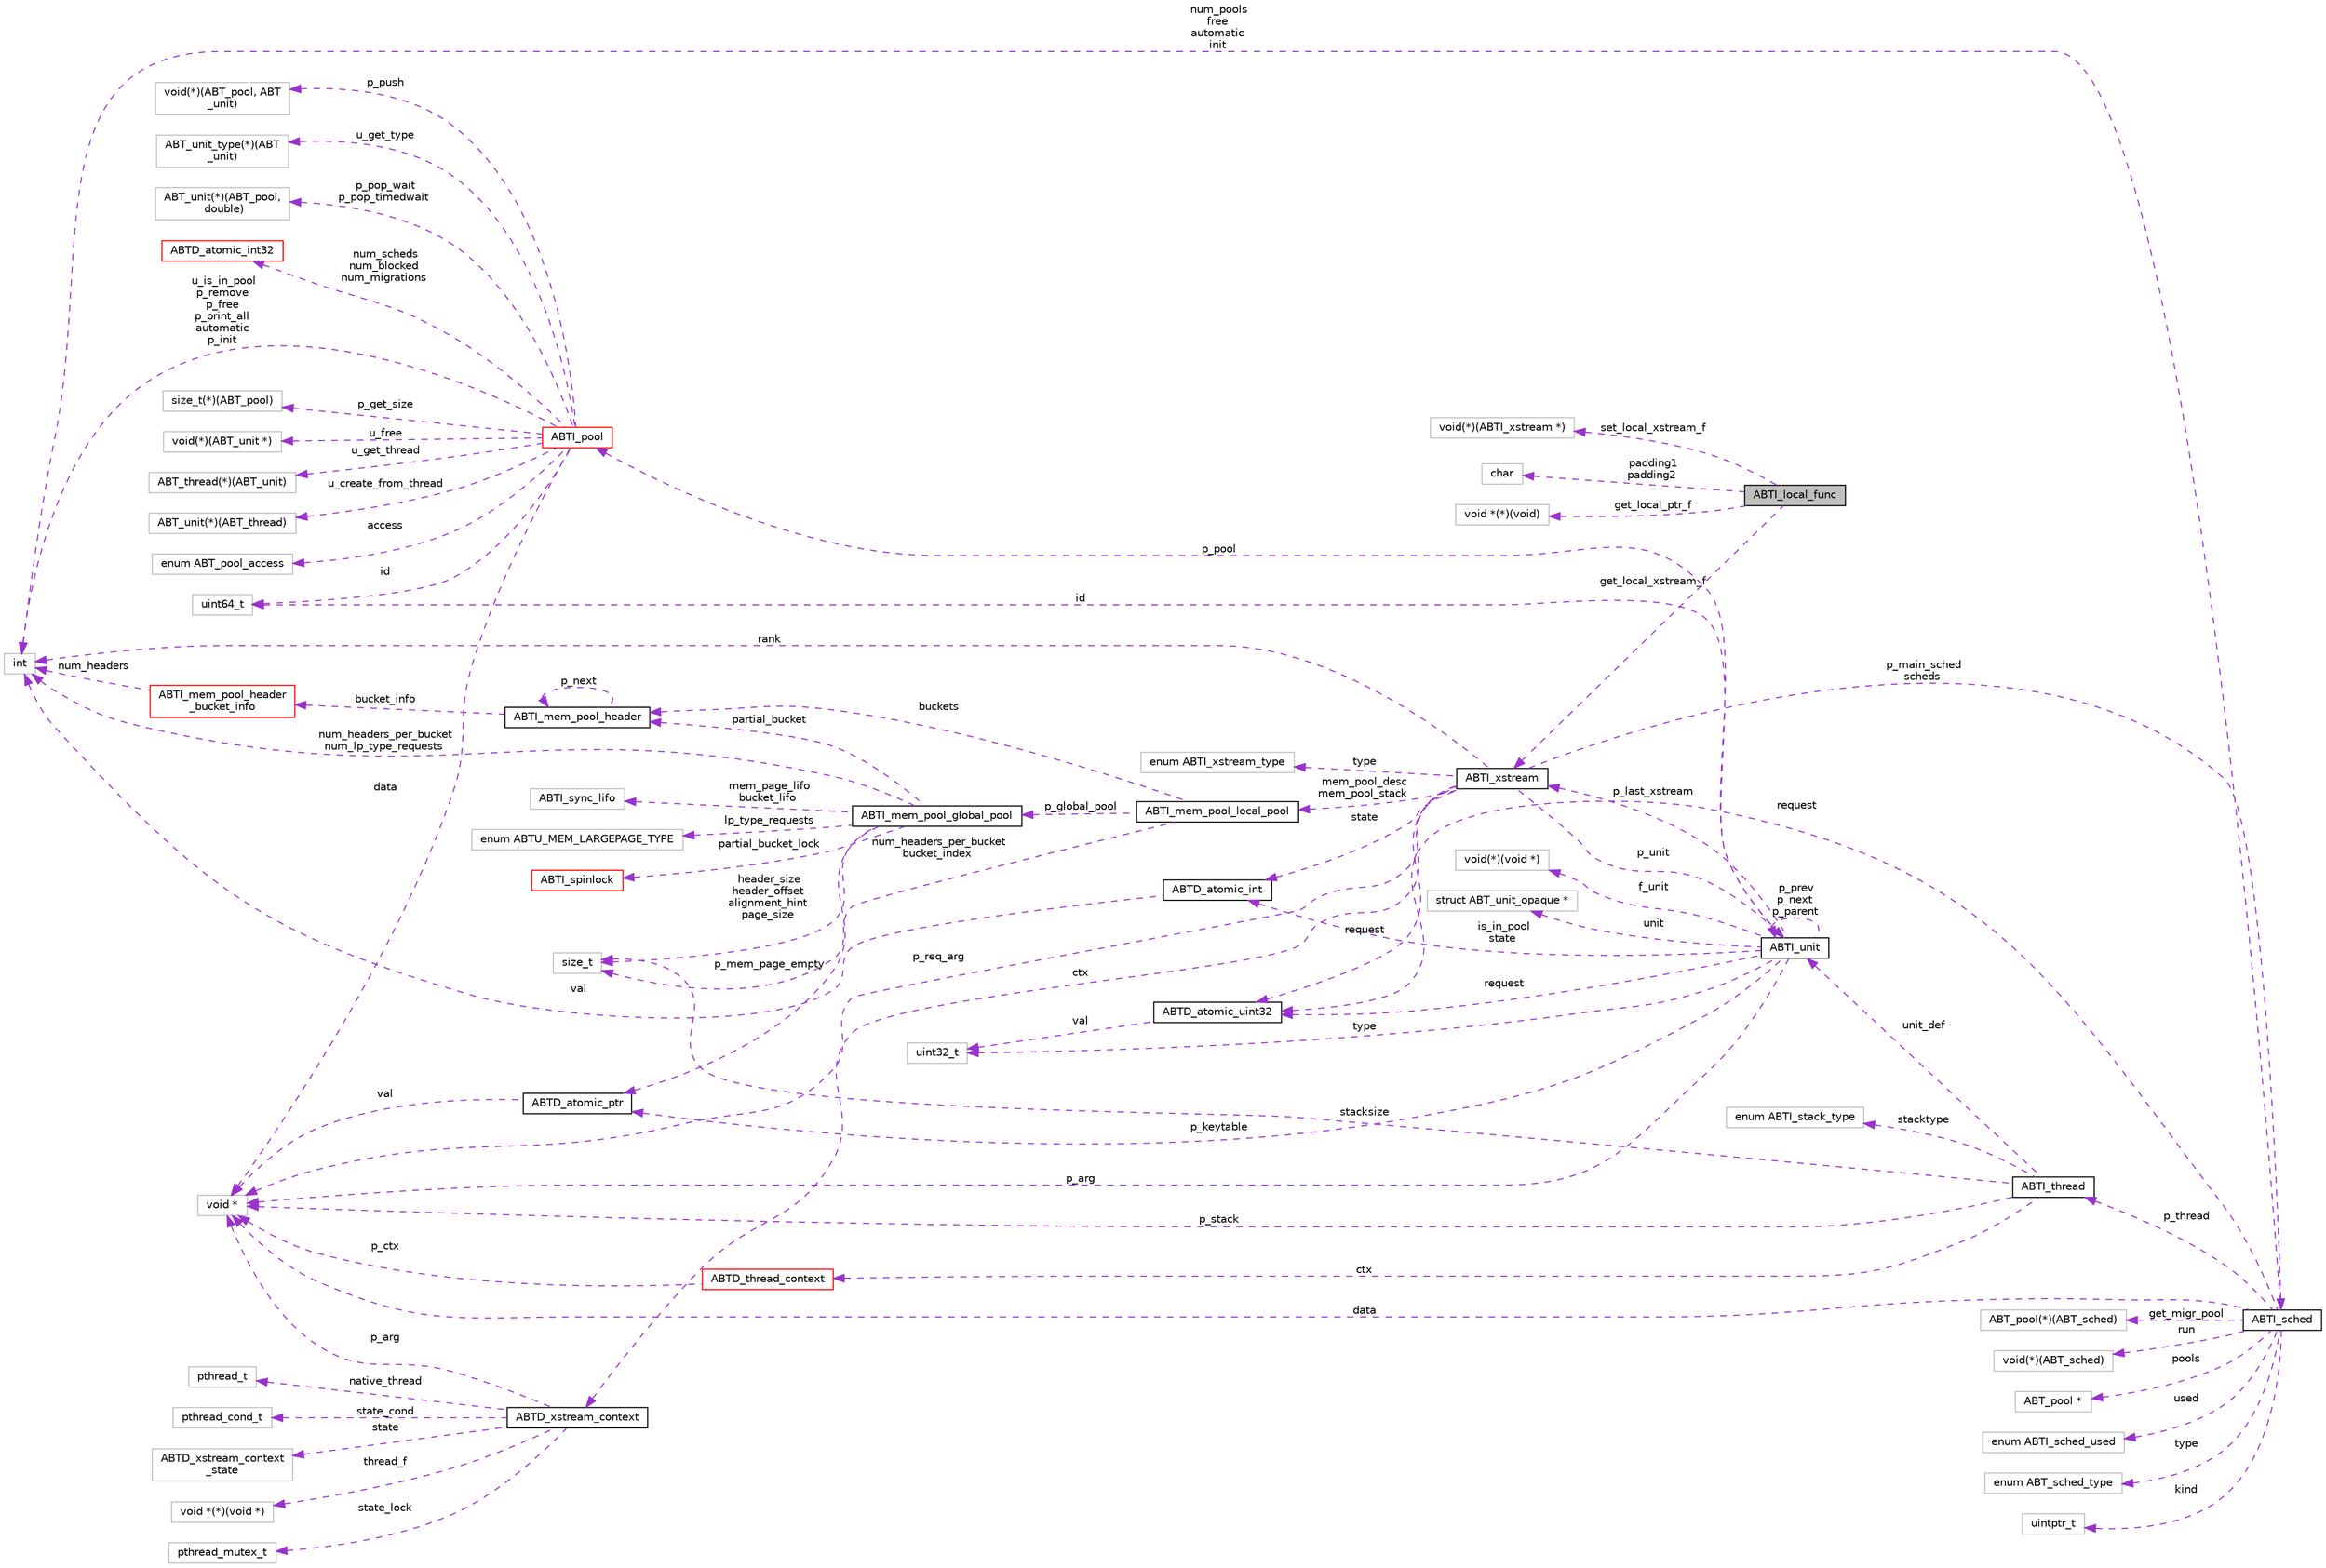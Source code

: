 digraph "ABTI_local_func"
{
  edge [fontname="Helvetica",fontsize="10",labelfontname="Helvetica",labelfontsize="10"];
  node [fontname="Helvetica",fontsize="10",shape=record];
  rankdir="LR";
  Node1 [label="ABTI_local_func",height=0.2,width=0.4,color="black", fillcolor="grey75", style="filled" fontcolor="black"];
  Node2 -> Node1 [dir="back",color="darkorchid3",fontsize="10",style="dashed",label=" set_local_xstream_f" ,fontname="Helvetica"];
  Node2 [label="void(*)(ABTI_xstream *)",height=0.2,width=0.4,color="grey75", fillcolor="white", style="filled"];
  Node3 -> Node1 [dir="back",color="darkorchid3",fontsize="10",style="dashed",label=" padding1\npadding2" ,fontname="Helvetica"];
  Node3 [label="char",height=0.2,width=0.4,color="grey75", fillcolor="white", style="filled"];
  Node4 -> Node1 [dir="back",color="darkorchid3",fontsize="10",style="dashed",label=" get_local_xstream_f" ,fontname="Helvetica"];
  Node4 [label="ABTI_xstream",height=0.2,width=0.4,color="black", fillcolor="white", style="filled",URL="$dc/d3f/structABTI__xstream.html"];
  Node5 -> Node4 [dir="back",color="darkorchid3",fontsize="10",style="dashed",label=" ctx" ,fontname="Helvetica"];
  Node5 [label="ABTD_xstream_context",height=0.2,width=0.4,color="black", fillcolor="white", style="filled",URL="$df/dec/structABTD__xstream__context.html"];
  Node6 -> Node5 [dir="back",color="darkorchid3",fontsize="10",style="dashed",label=" state" ,fontname="Helvetica"];
  Node6 [label="ABTD_xstream_context\l_state",height=0.2,width=0.4,color="grey75", fillcolor="white", style="filled"];
  Node7 -> Node5 [dir="back",color="darkorchid3",fontsize="10",style="dashed",label=" thread_f" ,fontname="Helvetica"];
  Node7 [label="void *(*)(void *)",height=0.2,width=0.4,color="grey75", fillcolor="white", style="filled"];
  Node8 -> Node5 [dir="back",color="darkorchid3",fontsize="10",style="dashed",label=" state_lock" ,fontname="Helvetica"];
  Node8 [label="pthread_mutex_t",height=0.2,width=0.4,color="grey75", fillcolor="white", style="filled"];
  Node9 -> Node5 [dir="back",color="darkorchid3",fontsize="10",style="dashed",label=" native_thread" ,fontname="Helvetica"];
  Node9 [label="pthread_t",height=0.2,width=0.4,color="grey75", fillcolor="white", style="filled"];
  Node10 -> Node5 [dir="back",color="darkorchid3",fontsize="10",style="dashed",label=" state_cond" ,fontname="Helvetica"];
  Node10 [label="pthread_cond_t",height=0.2,width=0.4,color="grey75", fillcolor="white", style="filled"];
  Node11 -> Node5 [dir="back",color="darkorchid3",fontsize="10",style="dashed",label=" p_arg" ,fontname="Helvetica"];
  Node11 [label="void *",height=0.2,width=0.4,color="grey75", fillcolor="white", style="filled"];
  Node12 -> Node4 [dir="back",color="darkorchid3",fontsize="10",style="dashed",label=" p_main_sched\nscheds" ,fontname="Helvetica"];
  Node12 [label="ABTI_sched",height=0.2,width=0.4,color="black", fillcolor="white", style="filled",URL="$d0/dd5/structABTI__sched.html"];
  Node13 -> Node12 [dir="back",color="darkorchid3",fontsize="10",style="dashed",label=" p_thread" ,fontname="Helvetica"];
  Node13 [label="ABTI_thread",height=0.2,width=0.4,color="black", fillcolor="white", style="filled",URL="$d3/d55/structABTI__thread.html"];
  Node14 -> Node13 [dir="back",color="darkorchid3",fontsize="10",style="dashed",label=" stacksize" ,fontname="Helvetica"];
  Node14 [label="size_t",height=0.2,width=0.4,color="grey75", fillcolor="white", style="filled"];
  Node15 -> Node13 [dir="back",color="darkorchid3",fontsize="10",style="dashed",label=" ctx" ,fontname="Helvetica"];
  Node15 [label="ABTD_thread_context",height=0.2,width=0.4,color="red", fillcolor="white", style="filled",URL="$d5/de4/structABTD__thread__context.html"];
  Node11 -> Node15 [dir="back",color="darkorchid3",fontsize="10",style="dashed",label=" p_ctx" ,fontname="Helvetica"];
  Node16 -> Node13 [dir="back",color="darkorchid3",fontsize="10",style="dashed",label=" stacktype" ,fontname="Helvetica"];
  Node16 [label="enum ABTI_stack_type",height=0.2,width=0.4,color="grey75", fillcolor="white", style="filled"];
  Node11 -> Node13 [dir="back",color="darkorchid3",fontsize="10",style="dashed",label=" p_stack" ,fontname="Helvetica"];
  Node17 -> Node13 [dir="back",color="darkorchid3",fontsize="10",style="dashed",label=" unit_def" ,fontname="Helvetica"];
  Node17 [label="ABTI_unit",height=0.2,width=0.4,color="black", fillcolor="white", style="filled",URL="$dc/d58/structABTI__unit.html"];
  Node18 -> Node17 [dir="back",color="darkorchid3",fontsize="10",style="dashed",label=" f_unit" ,fontname="Helvetica"];
  Node18 [label="void(*)(void *)",height=0.2,width=0.4,color="grey75", fillcolor="white", style="filled"];
  Node19 -> Node17 [dir="back",color="darkorchid3",fontsize="10",style="dashed",label=" id" ,fontname="Helvetica"];
  Node19 [label="uint64_t",height=0.2,width=0.4,color="grey75", fillcolor="white", style="filled"];
  Node20 -> Node17 [dir="back",color="darkorchid3",fontsize="10",style="dashed",label=" p_pool" ,fontname="Helvetica"];
  Node20 [label="ABTI_pool",height=0.2,width=0.4,color="red", fillcolor="white", style="filled",URL="$df/d65/structABTI__pool.html"];
  Node21 -> Node20 [dir="back",color="darkorchid3",fontsize="10",style="dashed",label=" p_get_size" ,fontname="Helvetica"];
  Node21 [label="size_t(*)(ABT_pool)",height=0.2,width=0.4,color="grey75", fillcolor="white", style="filled"];
  Node22 -> Node20 [dir="back",color="darkorchid3",fontsize="10",style="dashed",label=" u_free" ,fontname="Helvetica"];
  Node22 [label="void(*)(ABT_unit *)",height=0.2,width=0.4,color="grey75", fillcolor="white", style="filled"];
  Node23 -> Node20 [dir="back",color="darkorchid3",fontsize="10",style="dashed",label=" u_get_thread" ,fontname="Helvetica"];
  Node23 [label="ABT_thread(*)(ABT_unit)",height=0.2,width=0.4,color="grey75", fillcolor="white", style="filled"];
  Node24 -> Node20 [dir="back",color="darkorchid3",fontsize="10",style="dashed",label=" u_create_from_thread" ,fontname="Helvetica"];
  Node24 [label="ABT_unit(*)(ABT_thread)",height=0.2,width=0.4,color="grey75", fillcolor="white", style="filled"];
  Node19 -> Node20 [dir="back",color="darkorchid3",fontsize="10",style="dashed",label=" id" ,fontname="Helvetica"];
  Node25 -> Node20 [dir="back",color="darkorchid3",fontsize="10",style="dashed",label=" access" ,fontname="Helvetica"];
  Node25 [label="enum ABT_pool_access",height=0.2,width=0.4,color="grey75", fillcolor="white", style="filled"];
  Node26 -> Node20 [dir="back",color="darkorchid3",fontsize="10",style="dashed",label=" p_push" ,fontname="Helvetica"];
  Node26 [label="void(*)(ABT_pool, ABT\l_unit)",height=0.2,width=0.4,color="grey75", fillcolor="white", style="filled"];
  Node27 -> Node20 [dir="back",color="darkorchid3",fontsize="10",style="dashed",label=" u_get_type" ,fontname="Helvetica"];
  Node27 [label="ABT_unit_type(*)(ABT\l_unit)",height=0.2,width=0.4,color="grey75", fillcolor="white", style="filled"];
  Node28 -> Node20 [dir="back",color="darkorchid3",fontsize="10",style="dashed",label=" p_pop_wait\np_pop_timedwait" ,fontname="Helvetica"];
  Node28 [label="ABT_unit(*)(ABT_pool,\l double)",height=0.2,width=0.4,color="grey75", fillcolor="white", style="filled"];
  Node29 -> Node20 [dir="back",color="darkorchid3",fontsize="10",style="dashed",label=" u_is_in_pool\np_remove\np_free\np_print_all\nautomatic\np_init" ,fontname="Helvetica"];
  Node29 [label="int",height=0.2,width=0.4,color="grey75", fillcolor="white", style="filled"];
  Node30 -> Node20 [dir="back",color="darkorchid3",fontsize="10",style="dashed",label=" num_scheds\nnum_blocked\nnum_migrations" ,fontname="Helvetica"];
  Node30 [label="ABTD_atomic_int32",height=0.2,width=0.4,color="red", fillcolor="white", style="filled",URL="$db/d9a/structABTD__atomic__int32.html"];
  Node11 -> Node20 [dir="back",color="darkorchid3",fontsize="10",style="dashed",label=" data" ,fontname="Helvetica"];
  Node4 -> Node17 [dir="back",color="darkorchid3",fontsize="10",style="dashed",label=" p_last_xstream" ,fontname="Helvetica"];
  Node31 -> Node17 [dir="back",color="darkorchid3",fontsize="10",style="dashed",label=" type" ,fontname="Helvetica"];
  Node31 [label="uint32_t",height=0.2,width=0.4,color="grey75", fillcolor="white", style="filled"];
  Node32 -> Node17 [dir="back",color="darkorchid3",fontsize="10",style="dashed",label=" is_in_pool\nstate" ,fontname="Helvetica"];
  Node32 [label="ABTD_atomic_int",height=0.2,width=0.4,color="black", fillcolor="white", style="filled",URL="$d5/df5/structABTD__atomic__int.html"];
  Node29 -> Node32 [dir="back",color="darkorchid3",fontsize="10",style="dashed",label=" val" ,fontname="Helvetica"];
  Node33 -> Node17 [dir="back",color="darkorchid3",fontsize="10",style="dashed",label=" p_keytable" ,fontname="Helvetica"];
  Node33 [label="ABTD_atomic_ptr",height=0.2,width=0.4,color="black", fillcolor="white", style="filled",URL="$df/d5b/structABTD__atomic__ptr.html"];
  Node11 -> Node33 [dir="back",color="darkorchid3",fontsize="10",style="dashed",label=" val" ,fontname="Helvetica"];
  Node34 -> Node17 [dir="back",color="darkorchid3",fontsize="10",style="dashed",label=" request" ,fontname="Helvetica"];
  Node34 [label="ABTD_atomic_uint32",height=0.2,width=0.4,color="black", fillcolor="white", style="filled",URL="$db/df7/structABTD__atomic__uint32.html"];
  Node31 -> Node34 [dir="back",color="darkorchid3",fontsize="10",style="dashed",label=" val" ,fontname="Helvetica"];
  Node11 -> Node17 [dir="back",color="darkorchid3",fontsize="10",style="dashed",label=" p_arg" ,fontname="Helvetica"];
  Node35 -> Node17 [dir="back",color="darkorchid3",fontsize="10",style="dashed",label=" unit" ,fontname="Helvetica"];
  Node35 [label="struct ABT_unit_opaque *",height=0.2,width=0.4,color="grey75", fillcolor="white", style="filled"];
  Node17 -> Node17 [dir="back",color="darkorchid3",fontsize="10",style="dashed",label=" p_prev\np_next\np_parent" ,fontname="Helvetica"];
  Node36 -> Node12 [dir="back",color="darkorchid3",fontsize="10",style="dashed",label=" get_migr_pool" ,fontname="Helvetica"];
  Node36 [label="ABT_pool(*)(ABT_sched)",height=0.2,width=0.4,color="grey75", fillcolor="white", style="filled"];
  Node29 -> Node12 [dir="back",color="darkorchid3",fontsize="10",style="dashed",label=" num_pools\nfree\nautomatic\ninit" ,fontname="Helvetica"];
  Node37 -> Node12 [dir="back",color="darkorchid3",fontsize="10",style="dashed",label=" run" ,fontname="Helvetica"];
  Node37 [label="void(*)(ABT_sched)",height=0.2,width=0.4,color="grey75", fillcolor="white", style="filled"];
  Node38 -> Node12 [dir="back",color="darkorchid3",fontsize="10",style="dashed",label=" pools" ,fontname="Helvetica"];
  Node38 [label="ABT_pool *",height=0.2,width=0.4,color="grey75", fillcolor="white", style="filled"];
  Node34 -> Node12 [dir="back",color="darkorchid3",fontsize="10",style="dashed",label=" request" ,fontname="Helvetica"];
  Node39 -> Node12 [dir="back",color="darkorchid3",fontsize="10",style="dashed",label=" used" ,fontname="Helvetica"];
  Node39 [label="enum ABTI_sched_used",height=0.2,width=0.4,color="grey75", fillcolor="white", style="filled"];
  Node11 -> Node12 [dir="back",color="darkorchid3",fontsize="10",style="dashed",label=" data" ,fontname="Helvetica"];
  Node40 -> Node12 [dir="back",color="darkorchid3",fontsize="10",style="dashed",label=" type" ,fontname="Helvetica"];
  Node40 [label="enum ABT_sched_type",height=0.2,width=0.4,color="grey75", fillcolor="white", style="filled"];
  Node41 -> Node12 [dir="back",color="darkorchid3",fontsize="10",style="dashed",label=" kind" ,fontname="Helvetica"];
  Node41 [label="uintptr_t",height=0.2,width=0.4,color="grey75", fillcolor="white", style="filled"];
  Node42 -> Node4 [dir="back",color="darkorchid3",fontsize="10",style="dashed",label=" type" ,fontname="Helvetica"];
  Node42 [label="enum ABTI_xstream_type",height=0.2,width=0.4,color="grey75", fillcolor="white", style="filled"];
  Node32 -> Node4 [dir="back",color="darkorchid3",fontsize="10",style="dashed",label=" state" ,fontname="Helvetica"];
  Node29 -> Node4 [dir="back",color="darkorchid3",fontsize="10",style="dashed",label=" rank" ,fontname="Helvetica"];
  Node43 -> Node4 [dir="back",color="darkorchid3",fontsize="10",style="dashed",label=" mem_pool_desc\nmem_pool_stack" ,fontname="Helvetica"];
  Node43 [label="ABTI_mem_pool_local_pool",height=0.2,width=0.4,color="black", fillcolor="white", style="filled",URL="$d6/d69/structABTI__mem__pool__local__pool.html"];
  Node14 -> Node43 [dir="back",color="darkorchid3",fontsize="10",style="dashed",label=" num_headers_per_bucket\nbucket_index" ,fontname="Helvetica"];
  Node44 -> Node43 [dir="back",color="darkorchid3",fontsize="10",style="dashed",label=" buckets" ,fontname="Helvetica"];
  Node44 [label="ABTI_mem_pool_header",height=0.2,width=0.4,color="black", fillcolor="white", style="filled",URL="$de/d24/structABTI__mem__pool__header.html"];
  Node45 -> Node44 [dir="back",color="darkorchid3",fontsize="10",style="dashed",label=" bucket_info" ,fontname="Helvetica"];
  Node45 [label="ABTI_mem_pool_header\l_bucket_info",height=0.2,width=0.4,color="red", fillcolor="white", style="filled",URL="$d5/d6c/unionABTI__mem__pool__header__bucket__info.html"];
  Node29 -> Node45 [dir="back",color="darkorchid3",fontsize="10",style="dashed",label=" num_headers" ,fontname="Helvetica"];
  Node44 -> Node44 [dir="back",color="darkorchid3",fontsize="10",style="dashed",label=" p_next" ,fontname="Helvetica"];
  Node46 -> Node43 [dir="back",color="darkorchid3",fontsize="10",style="dashed",label=" p_global_pool" ,fontname="Helvetica"];
  Node46 [label="ABTI_mem_pool_global_pool",height=0.2,width=0.4,color="black", fillcolor="white", style="filled",URL="$d7/de4/structABTI__mem__pool__global__pool.html"];
  Node47 -> Node46 [dir="back",color="darkorchid3",fontsize="10",style="dashed",label=" partial_bucket_lock" ,fontname="Helvetica"];
  Node47 [label="ABTI_spinlock",height=0.2,width=0.4,color="red", fillcolor="white", style="filled",URL="$dc/d81/structABTI__spinlock.html"];
  Node48 -> Node46 [dir="back",color="darkorchid3",fontsize="10",style="dashed",label=" mem_page_lifo\nbucket_lifo" ,fontname="Helvetica"];
  Node48 [label="ABTI_sync_lifo",height=0.2,width=0.4,color="grey75", fillcolor="white", style="filled"];
  Node14 -> Node46 [dir="back",color="darkorchid3",fontsize="10",style="dashed",label=" header_size\nheader_offset\nalignment_hint\npage_size" ,fontname="Helvetica"];
  Node44 -> Node46 [dir="back",color="darkorchid3",fontsize="10",style="dashed",label=" partial_bucket" ,fontname="Helvetica"];
  Node29 -> Node46 [dir="back",color="darkorchid3",fontsize="10",style="dashed",label=" num_headers_per_bucket\nnum_lp_type_requests" ,fontname="Helvetica"];
  Node33 -> Node46 [dir="back",color="darkorchid3",fontsize="10",style="dashed",label=" p_mem_page_empty" ,fontname="Helvetica"];
  Node49 -> Node46 [dir="back",color="darkorchid3",fontsize="10",style="dashed",label=" lp_type_requests" ,fontname="Helvetica"];
  Node49 [label="enum ABTU_MEM_LARGEPAGE_TYPE",height=0.2,width=0.4,color="grey75", fillcolor="white", style="filled"];
  Node34 -> Node4 [dir="back",color="darkorchid3",fontsize="10",style="dashed",label=" request" ,fontname="Helvetica"];
  Node11 -> Node4 [dir="back",color="darkorchid3",fontsize="10",style="dashed",label=" p_req_arg" ,fontname="Helvetica"];
  Node17 -> Node4 [dir="back",color="darkorchid3",fontsize="10",style="dashed",label=" p_unit" ,fontname="Helvetica"];
  Node50 -> Node1 [dir="back",color="darkorchid3",fontsize="10",style="dashed",label=" get_local_ptr_f" ,fontname="Helvetica"];
  Node50 [label="void *(*)(void)",height=0.2,width=0.4,color="grey75", fillcolor="white", style="filled"];
}
